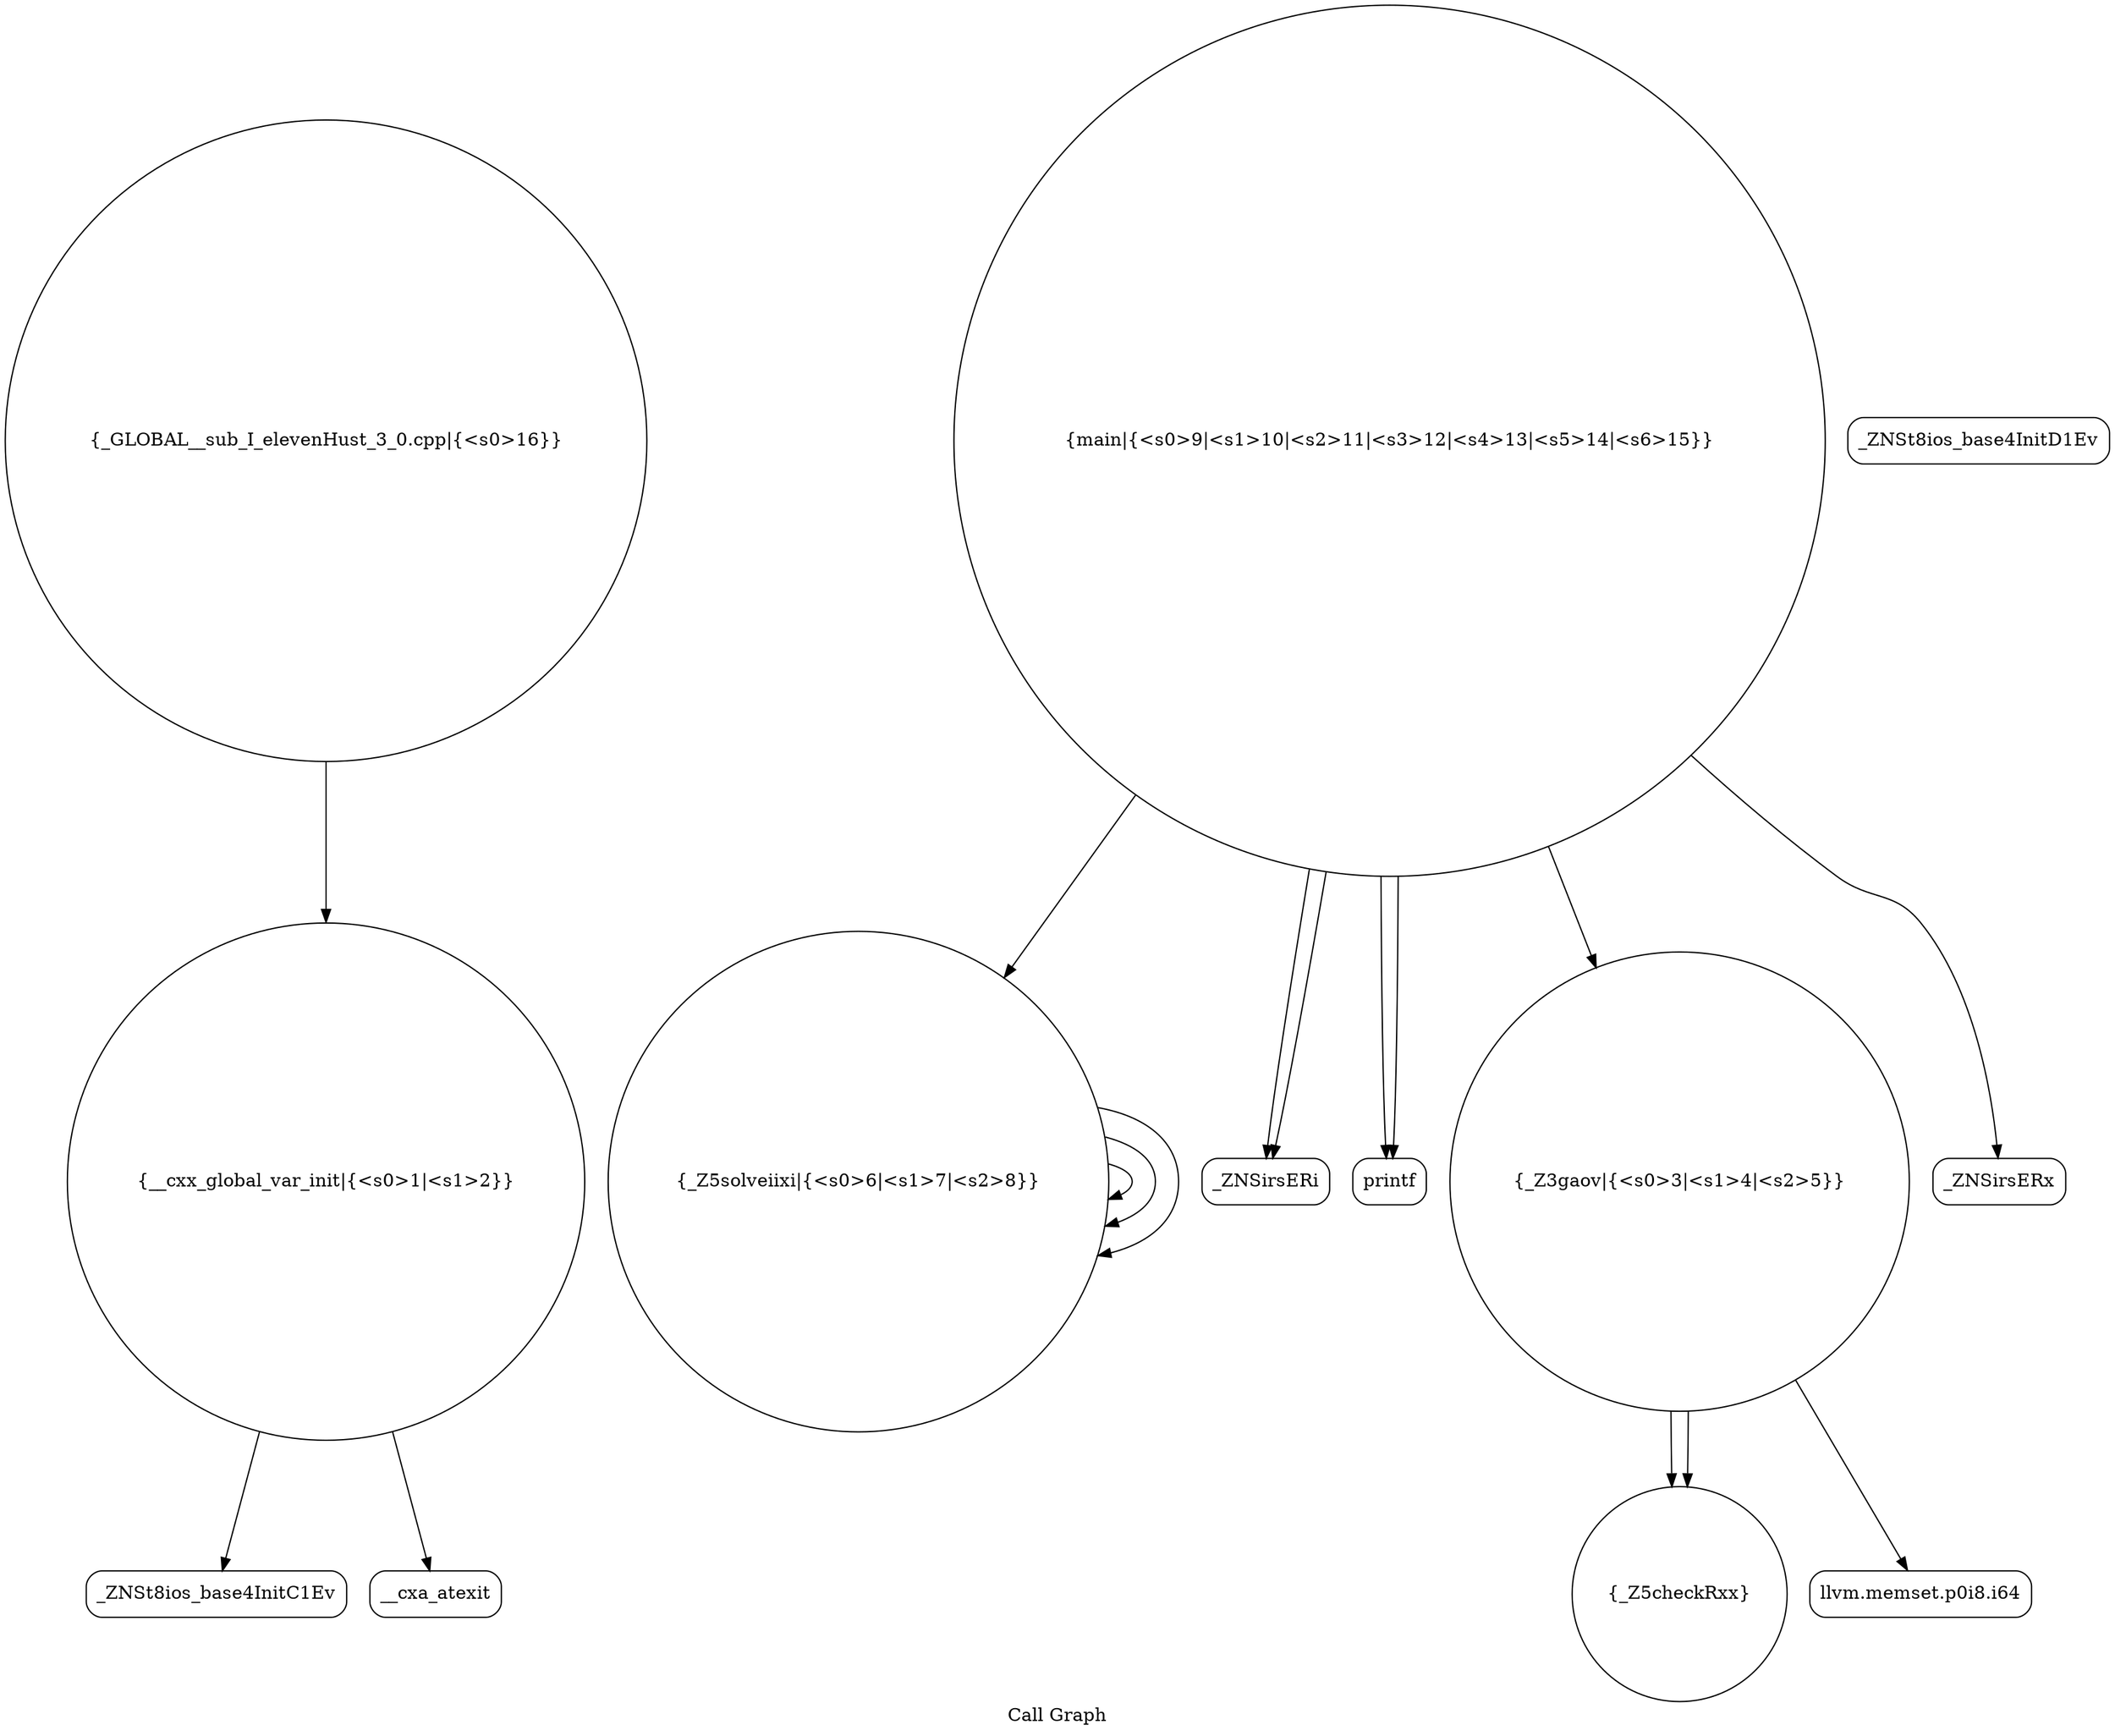 digraph "Call Graph" {
	label="Call Graph";

	Node0x5573a77fae30 [shape=record,shape=circle,label="{__cxx_global_var_init|{<s0>1|<s1>2}}"];
	Node0x5573a77fae30:s0 -> Node0x5573a77fb2c0[color=black];
	Node0x5573a77fae30:s1 -> Node0x5573a77fb3c0[color=black];
	Node0x5573a77fb5c0 [shape=record,shape=circle,label="{_Z5solveiixi|{<s0>6|<s1>7|<s2>8}}"];
	Node0x5573a77fb5c0:s0 -> Node0x5573a77fb5c0[color=black];
	Node0x5573a77fb5c0:s1 -> Node0x5573a77fb5c0[color=black];
	Node0x5573a77fb5c0:s2 -> Node0x5573a77fb5c0[color=black];
	Node0x5573a77fb340 [shape=record,shape=Mrecord,label="{_ZNSt8ios_base4InitD1Ev}"];
	Node0x5573a77fb6c0 [shape=record,shape=Mrecord,label="{_ZNSirsERi}"];
	Node0x5573a77fb440 [shape=record,shape=circle,label="{_Z5checkRxx}"];
	Node0x5573a77fb7c0 [shape=record,shape=Mrecord,label="{printf}"];
	Node0x5573a77fb540 [shape=record,shape=Mrecord,label="{llvm.memset.p0i8.i64}"];
	Node0x5573a77fb2c0 [shape=record,shape=Mrecord,label="{_ZNSt8ios_base4InitC1Ev}"];
	Node0x5573a77fb640 [shape=record,shape=circle,label="{main|{<s0>9|<s1>10|<s2>11|<s3>12|<s4>13|<s5>14|<s6>15}}"];
	Node0x5573a77fb640:s0 -> Node0x5573a77fb6c0[color=black];
	Node0x5573a77fb640:s1 -> Node0x5573a77fb4c0[color=black];
	Node0x5573a77fb640:s2 -> Node0x5573a77fb6c0[color=black];
	Node0x5573a77fb640:s3 -> Node0x5573a77fb740[color=black];
	Node0x5573a77fb640:s4 -> Node0x5573a77fb7c0[color=black];
	Node0x5573a77fb640:s5 -> Node0x5573a77fb5c0[color=black];
	Node0x5573a77fb640:s6 -> Node0x5573a77fb7c0[color=black];
	Node0x5573a77fb3c0 [shape=record,shape=Mrecord,label="{__cxa_atexit}"];
	Node0x5573a77fb740 [shape=record,shape=Mrecord,label="{_ZNSirsERx}"];
	Node0x5573a77fb4c0 [shape=record,shape=circle,label="{_Z3gaov|{<s0>3|<s1>4|<s2>5}}"];
	Node0x5573a77fb4c0:s0 -> Node0x5573a77fb540[color=black];
	Node0x5573a77fb4c0:s1 -> Node0x5573a77fb440[color=black];
	Node0x5573a77fb4c0:s2 -> Node0x5573a77fb440[color=black];
	Node0x5573a77fb840 [shape=record,shape=circle,label="{_GLOBAL__sub_I_elevenHust_3_0.cpp|{<s0>16}}"];
	Node0x5573a77fb840:s0 -> Node0x5573a77fae30[color=black];
}
